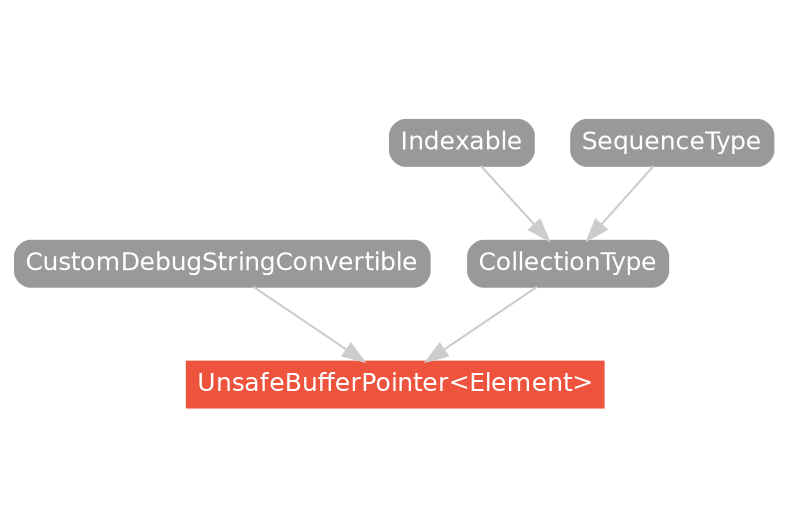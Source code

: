 strict digraph "UnsafeBufferPointer<Element> - Type Hierarchy - SwiftDoc.org" {
    pad="0.1,0.8"
    node [shape=box, style="filled,rounded", color="#999999", fillcolor="#999999", fontcolor=white, fontname=Helvetica, fontnames="Helvetica,sansserif", fontsize=12, margin="0.07,0.05", height="0.3"]
    edge [color="#cccccc"]
    "CollectionType" [URL="/protocol/CollectionType/hierarchy/"]
    "CustomDebugStringConvertible" [URL="/protocol/CustomDebugStringConvertible/hierarchy/"]
    "Indexable" [URL="/protocol/Indexable/hierarchy/"]
    "SequenceType" [URL="/protocol/SequenceType/hierarchy/"]
    "UnsafeBufferPointer<Element>" [URL="/type/UnsafeBufferPointer/", style="filled", fillcolor="#ee543d", color="#ee543d"]    "CollectionType" -> "UnsafeBufferPointer<Element>"
    "CustomDebugStringConvertible" -> "UnsafeBufferPointer<Element>"
    "Indexable" -> "CollectionType"
    "SequenceType" -> "CollectionType"
    subgraph Types {
        rank = max; "UnsafeBufferPointer<Element>";
    }
}